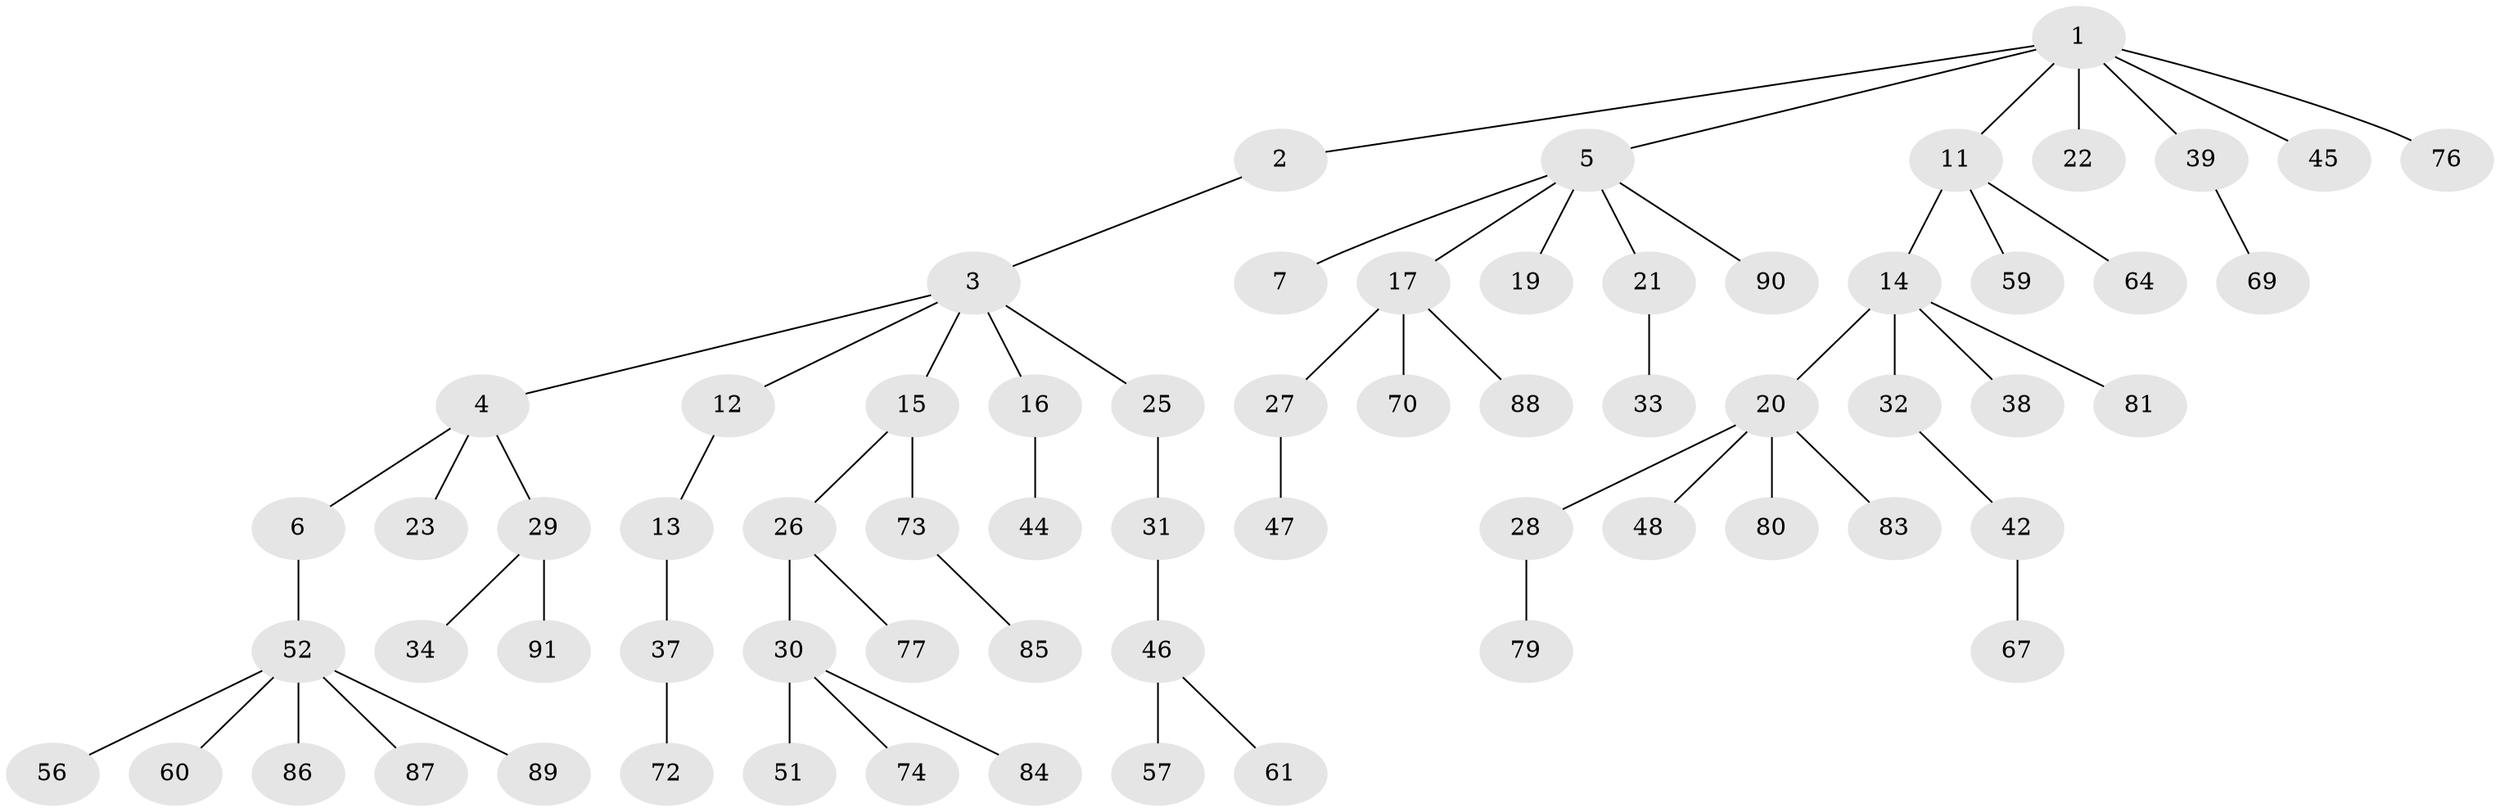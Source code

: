 // original degree distribution, {5: 0.06382978723404255, 2: 0.3191489361702128, 6: 0.010638297872340425, 4: 0.031914893617021274, 3: 0.1276595744680851, 1: 0.44680851063829785}
// Generated by graph-tools (version 1.1) at 2025/11/02/27/25 16:11:28]
// undirected, 66 vertices, 65 edges
graph export_dot {
graph [start="1"]
  node [color=gray90,style=filled];
  1 [super="+10"];
  2;
  3 [super="+8"];
  4;
  5 [super="+9"];
  6 [super="+43"];
  7 [super="+53"];
  11 [super="+93"];
  12;
  13 [super="+35"];
  14 [super="+50"];
  15;
  16 [super="+24"];
  17 [super="+18"];
  19;
  20 [super="+36"];
  21 [super="+65"];
  22;
  23 [super="+40"];
  25;
  26 [super="+63"];
  27;
  28 [super="+75"];
  29 [super="+54"];
  30 [super="+49"];
  31 [super="+41"];
  32;
  33;
  34;
  37 [super="+78"];
  38;
  39 [super="+62"];
  42;
  44;
  45;
  46 [super="+55"];
  47 [super="+66"];
  48;
  51;
  52 [super="+58"];
  56;
  57;
  59;
  60;
  61;
  64 [super="+68"];
  67 [super="+71"];
  69;
  70;
  72;
  73 [super="+94"];
  74;
  76;
  77 [super="+82"];
  79 [super="+92"];
  80;
  81;
  83;
  84;
  85;
  86;
  87;
  88;
  89;
  90;
  91;
  1 -- 2;
  1 -- 5;
  1 -- 45;
  1 -- 76;
  1 -- 11;
  1 -- 22;
  1 -- 39;
  2 -- 3;
  3 -- 4;
  3 -- 15;
  3 -- 16;
  3 -- 25;
  3 -- 12;
  4 -- 6;
  4 -- 23;
  4 -- 29;
  5 -- 7;
  5 -- 17;
  5 -- 19;
  5 -- 90;
  5 -- 21;
  6 -- 52;
  11 -- 14;
  11 -- 59;
  11 -- 64;
  12 -- 13;
  13 -- 37;
  14 -- 20;
  14 -- 32;
  14 -- 38;
  14 -- 81;
  15 -- 26;
  15 -- 73;
  16 -- 44;
  17 -- 70;
  17 -- 88;
  17 -- 27;
  20 -- 28;
  20 -- 48;
  20 -- 80;
  20 -- 83;
  21 -- 33;
  25 -- 31;
  26 -- 30;
  26 -- 77;
  27 -- 47;
  28 -- 79;
  29 -- 34;
  29 -- 91;
  30 -- 51;
  30 -- 74;
  30 -- 84;
  31 -- 46;
  32 -- 42;
  37 -- 72;
  39 -- 69;
  42 -- 67;
  46 -- 57;
  46 -- 61;
  52 -- 56;
  52 -- 86;
  52 -- 89;
  52 -- 60;
  52 -- 87;
  73 -- 85;
}
